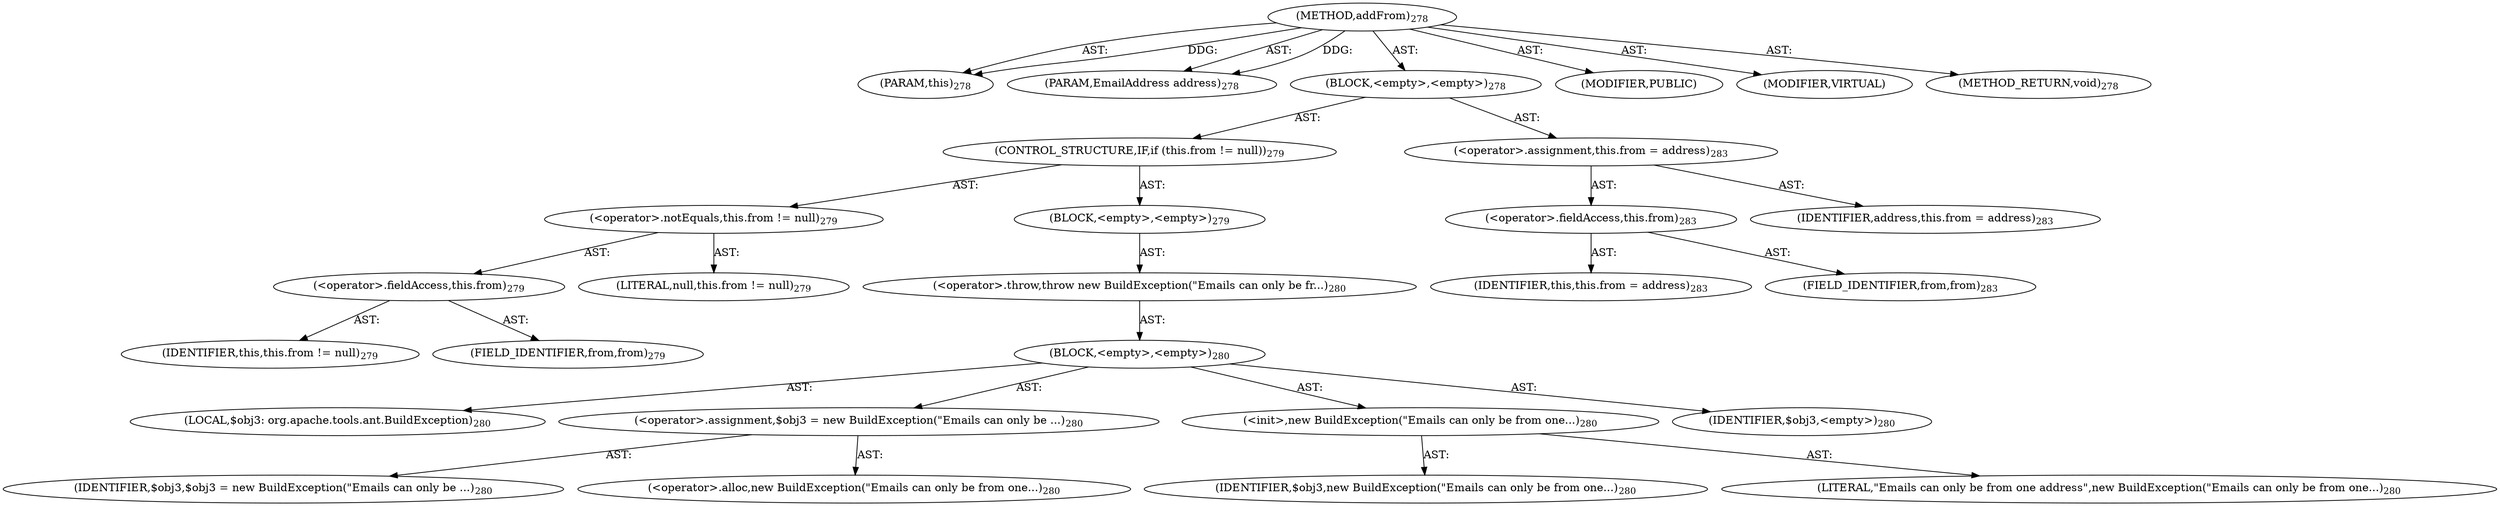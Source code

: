 digraph "addFrom" {  
"111669149709" [label = <(METHOD,addFrom)<SUB>278</SUB>> ]
"115964117003" [label = <(PARAM,this)<SUB>278</SUB>> ]
"115964117025" [label = <(PARAM,EmailAddress address)<SUB>278</SUB>> ]
"25769803795" [label = <(BLOCK,&lt;empty&gt;,&lt;empty&gt;)<SUB>278</SUB>> ]
"47244640259" [label = <(CONTROL_STRUCTURE,IF,if (this.from != null))<SUB>279</SUB>> ]
"30064771133" [label = <(&lt;operator&gt;.notEquals,this.from != null)<SUB>279</SUB>> ]
"30064771134" [label = <(&lt;operator&gt;.fieldAccess,this.from)<SUB>279</SUB>> ]
"68719476754" [label = <(IDENTIFIER,this,this.from != null)<SUB>279</SUB>> ]
"55834574870" [label = <(FIELD_IDENTIFIER,from,from)<SUB>279</SUB>> ]
"90194313225" [label = <(LITERAL,null,this.from != null)<SUB>279</SUB>> ]
"25769803796" [label = <(BLOCK,&lt;empty&gt;,&lt;empty&gt;)<SUB>279</SUB>> ]
"30064771135" [label = <(&lt;operator&gt;.throw,throw new BuildException(&quot;Emails can only be fr...)<SUB>280</SUB>> ]
"25769803797" [label = <(BLOCK,&lt;empty&gt;,&lt;empty&gt;)<SUB>280</SUB>> ]
"94489280515" [label = <(LOCAL,$obj3: org.apache.tools.ant.BuildException)<SUB>280</SUB>> ]
"30064771136" [label = <(&lt;operator&gt;.assignment,$obj3 = new BuildException(&quot;Emails can only be ...)<SUB>280</SUB>> ]
"68719476803" [label = <(IDENTIFIER,$obj3,$obj3 = new BuildException(&quot;Emails can only be ...)<SUB>280</SUB>> ]
"30064771137" [label = <(&lt;operator&gt;.alloc,new BuildException(&quot;Emails can only be from one...)<SUB>280</SUB>> ]
"30064771138" [label = <(&lt;init&gt;,new BuildException(&quot;Emails can only be from one...)<SUB>280</SUB>> ]
"68719476804" [label = <(IDENTIFIER,$obj3,new BuildException(&quot;Emails can only be from one...)<SUB>280</SUB>> ]
"90194313226" [label = <(LITERAL,&quot;Emails can only be from one address&quot;,new BuildException(&quot;Emails can only be from one...)<SUB>280</SUB>> ]
"68719476805" [label = <(IDENTIFIER,$obj3,&lt;empty&gt;)<SUB>280</SUB>> ]
"30064771139" [label = <(&lt;operator&gt;.assignment,this.from = address)<SUB>283</SUB>> ]
"30064771140" [label = <(&lt;operator&gt;.fieldAccess,this.from)<SUB>283</SUB>> ]
"68719476755" [label = <(IDENTIFIER,this,this.from = address)<SUB>283</SUB>> ]
"55834574871" [label = <(FIELD_IDENTIFIER,from,from)<SUB>283</SUB>> ]
"68719476806" [label = <(IDENTIFIER,address,this.from = address)<SUB>283</SUB>> ]
"133143986230" [label = <(MODIFIER,PUBLIC)> ]
"133143986231" [label = <(MODIFIER,VIRTUAL)> ]
"128849018893" [label = <(METHOD_RETURN,void)<SUB>278</SUB>> ]
  "111669149709" -> "115964117003"  [ label = "AST: "] 
  "111669149709" -> "115964117025"  [ label = "AST: "] 
  "111669149709" -> "25769803795"  [ label = "AST: "] 
  "111669149709" -> "133143986230"  [ label = "AST: "] 
  "111669149709" -> "133143986231"  [ label = "AST: "] 
  "111669149709" -> "128849018893"  [ label = "AST: "] 
  "25769803795" -> "47244640259"  [ label = "AST: "] 
  "25769803795" -> "30064771139"  [ label = "AST: "] 
  "47244640259" -> "30064771133"  [ label = "AST: "] 
  "47244640259" -> "25769803796"  [ label = "AST: "] 
  "30064771133" -> "30064771134"  [ label = "AST: "] 
  "30064771133" -> "90194313225"  [ label = "AST: "] 
  "30064771134" -> "68719476754"  [ label = "AST: "] 
  "30064771134" -> "55834574870"  [ label = "AST: "] 
  "25769803796" -> "30064771135"  [ label = "AST: "] 
  "30064771135" -> "25769803797"  [ label = "AST: "] 
  "25769803797" -> "94489280515"  [ label = "AST: "] 
  "25769803797" -> "30064771136"  [ label = "AST: "] 
  "25769803797" -> "30064771138"  [ label = "AST: "] 
  "25769803797" -> "68719476805"  [ label = "AST: "] 
  "30064771136" -> "68719476803"  [ label = "AST: "] 
  "30064771136" -> "30064771137"  [ label = "AST: "] 
  "30064771138" -> "68719476804"  [ label = "AST: "] 
  "30064771138" -> "90194313226"  [ label = "AST: "] 
  "30064771139" -> "30064771140"  [ label = "AST: "] 
  "30064771139" -> "68719476806"  [ label = "AST: "] 
  "30064771140" -> "68719476755"  [ label = "AST: "] 
  "30064771140" -> "55834574871"  [ label = "AST: "] 
  "111669149709" -> "115964117003"  [ label = "DDG: "] 
  "111669149709" -> "115964117025"  [ label = "DDG: "] 
}

